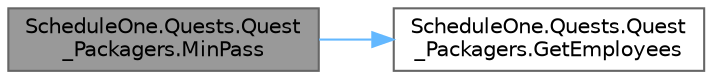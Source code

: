digraph "ScheduleOne.Quests.Quest_Packagers.MinPass"
{
 // LATEX_PDF_SIZE
  bgcolor="transparent";
  edge [fontname=Helvetica,fontsize=10,labelfontname=Helvetica,labelfontsize=10];
  node [fontname=Helvetica,fontsize=10,shape=box,height=0.2,width=0.4];
  rankdir="LR";
  Node1 [id="Node000001",label="ScheduleOne.Quests.Quest\l_Packagers.MinPass",height=0.2,width=0.4,color="gray40", fillcolor="grey60", style="filled", fontcolor="black",tooltip=" "];
  Node1 -> Node2 [id="edge1_Node000001_Node000002",color="steelblue1",style="solid",tooltip=" "];
  Node2 [id="Node000002",label="ScheduleOne.Quests.Quest\l_Packagers.GetEmployees",height=0.2,width=0.4,color="grey40", fillcolor="white", style="filled",URL="$class_schedule_one_1_1_quests_1_1_quest___packagers.html#a23b02ad4d4e62616ed3c26c782b2a143",tooltip=" "];
}
